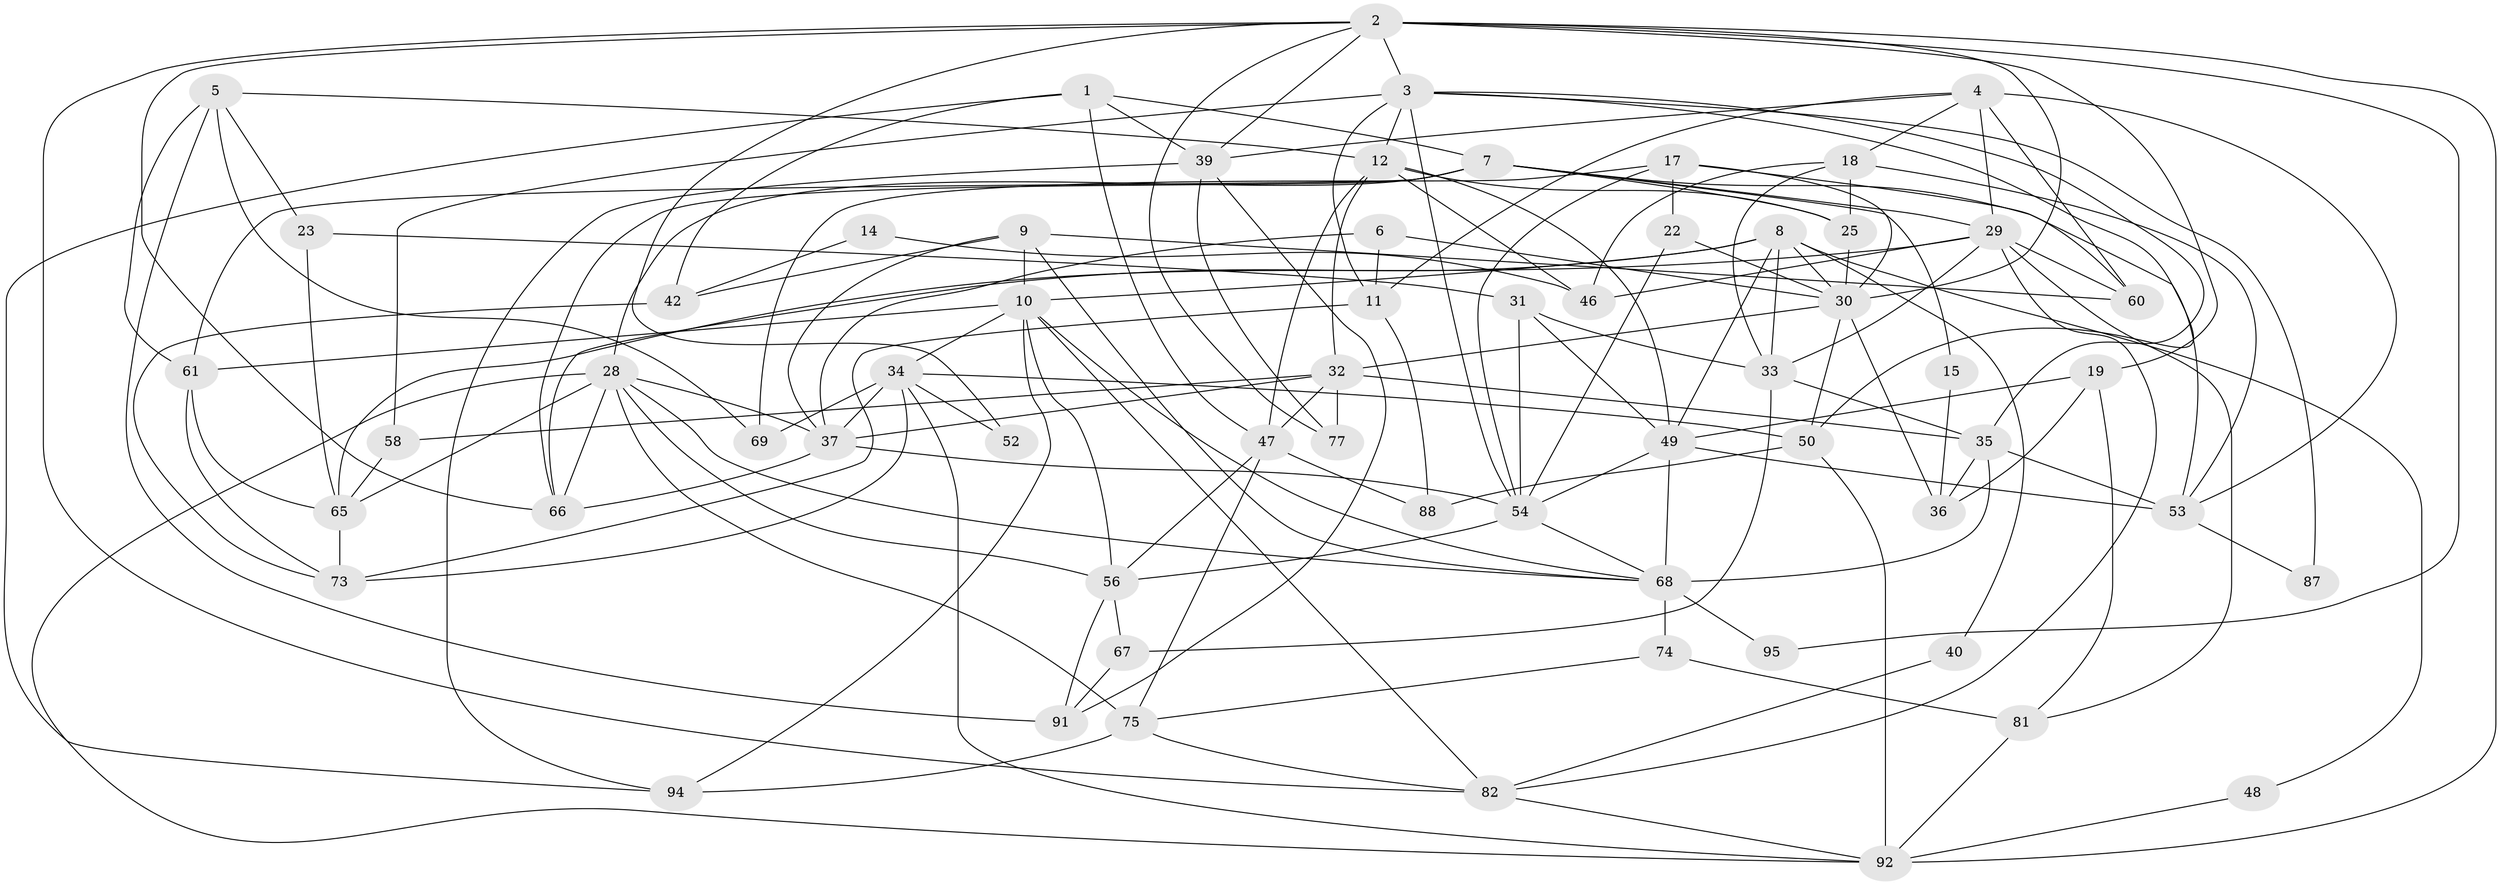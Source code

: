 // original degree distribution, {4: 0.2857142857142857, 5: 0.20408163265306123, 3: 0.2653061224489796, 6: 0.07142857142857142, 2: 0.12244897959183673, 7: 0.04081632653061224, 8: 0.01020408163265306}
// Generated by graph-tools (version 1.1) at 2025/11/02/27/25 16:11:19]
// undirected, 62 vertices, 157 edges
graph export_dot {
graph [start="1"]
  node [color=gray90,style=filled];
  1 [super="+26"];
  2 [super="+44"];
  3 [super="+55"];
  4 [super="+21"];
  5 [super="+76"];
  6;
  7 [super="+16"];
  8 [super="+27"];
  9 [super="+13"];
  10 [super="+45"];
  11 [super="+72"];
  12 [super="+24"];
  14;
  15;
  17 [super="+38"];
  18;
  19 [super="+20"];
  22;
  23 [super="+41"];
  25 [super="+43"];
  28 [super="+57"];
  29 [super="+71"];
  30 [super="+79"];
  31;
  32 [super="+62"];
  33 [super="+89"];
  34 [super="+59"];
  35 [super="+64"];
  36;
  37 [super="+78"];
  39 [super="+63"];
  40;
  42;
  46 [super="+70"];
  47 [super="+51"];
  48;
  49 [super="+86"];
  50 [super="+97"];
  52;
  53 [super="+90"];
  54;
  56 [super="+85"];
  58;
  60;
  61;
  65 [super="+80"];
  66;
  67;
  68 [super="+84"];
  69;
  73 [super="+83"];
  74;
  75;
  77;
  81 [super="+93"];
  82 [super="+96"];
  87;
  88;
  91;
  92 [super="+98"];
  94;
  95;
  1 -- 94;
  1 -- 39;
  1 -- 47;
  1 -- 42;
  1 -- 7;
  2 -- 66;
  2 -- 95;
  2 -- 52;
  2 -- 92;
  2 -- 77;
  2 -- 39;
  2 -- 82;
  2 -- 30;
  2 -- 3;
  2 -- 19;
  3 -- 50;
  3 -- 58;
  3 -- 35;
  3 -- 54;
  3 -- 87;
  3 -- 12;
  3 -- 11;
  4 -- 18;
  4 -- 39;
  4 -- 11;
  4 -- 60;
  4 -- 29;
  4 -- 53;
  5 -- 69;
  5 -- 61;
  5 -- 91;
  5 -- 12;
  5 -- 23;
  6 -- 30;
  6 -- 37;
  6 -- 11;
  7 -- 53;
  7 -- 66;
  7 -- 29;
  7 -- 61;
  7 -- 15;
  7 -- 25;
  7 -- 28;
  8 -- 40;
  8 -- 48;
  8 -- 49;
  8 -- 66;
  8 -- 30;
  8 -- 10;
  8 -- 33;
  9 -- 42;
  9 -- 37;
  9 -- 68;
  9 -- 60;
  9 -- 10;
  10 -- 56;
  10 -- 94;
  10 -- 82;
  10 -- 34;
  10 -- 68;
  10 -- 61;
  11 -- 73;
  11 -- 88;
  12 -- 49;
  12 -- 46;
  12 -- 47 [weight=2];
  12 -- 25;
  12 -- 32;
  14 -- 46;
  14 -- 42;
  15 -- 36;
  17 -- 54;
  17 -- 60;
  17 -- 69;
  17 -- 22;
  17 -- 30;
  18 -- 33;
  18 -- 25;
  18 -- 53;
  18 -- 46;
  19 -- 36;
  19 -- 49;
  19 -- 81;
  22 -- 54;
  22 -- 30;
  23 -- 31;
  23 -- 65;
  25 -- 30;
  28 -- 37;
  28 -- 92;
  28 -- 65;
  28 -- 66;
  28 -- 68;
  28 -- 56;
  28 -- 75;
  29 -- 33;
  29 -- 60;
  29 -- 81;
  29 -- 82;
  29 -- 46 [weight=2];
  29 -- 65;
  30 -- 36;
  30 -- 50;
  30 -- 32;
  31 -- 54;
  31 -- 33;
  31 -- 49;
  32 -- 77;
  32 -- 35;
  32 -- 47;
  32 -- 37;
  32 -- 58;
  33 -- 67;
  33 -- 35;
  34 -- 92;
  34 -- 52;
  34 -- 37;
  34 -- 69;
  34 -- 50;
  34 -- 73;
  35 -- 36;
  35 -- 53;
  35 -- 68;
  37 -- 54;
  37 -- 66;
  39 -- 77;
  39 -- 91;
  39 -- 94;
  40 -- 82;
  42 -- 73;
  47 -- 75;
  47 -- 88;
  47 -- 56;
  48 -- 92;
  49 -- 68 [weight=2];
  49 -- 54;
  49 -- 53;
  50 -- 88;
  50 -- 92;
  53 -- 87;
  54 -- 68;
  54 -- 56;
  56 -- 67;
  56 -- 91;
  58 -- 65;
  61 -- 65;
  61 -- 73;
  65 -- 73;
  67 -- 91;
  68 -- 74;
  68 -- 95;
  74 -- 75;
  74 -- 81;
  75 -- 94;
  75 -- 82;
  81 -- 92;
  82 -- 92;
}
